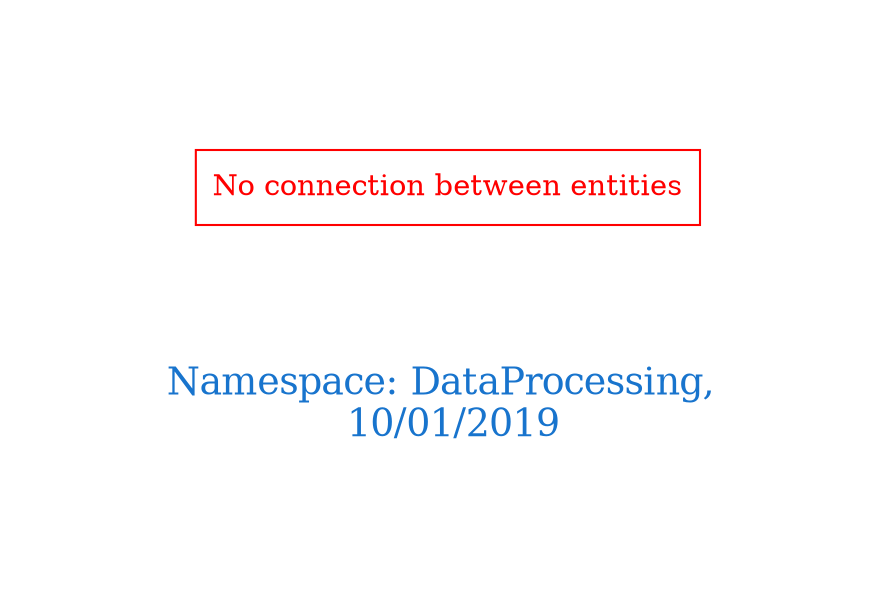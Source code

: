 digraph OGIT_ontology {
 graph [ rankdir= LR,pad=1 
fontsize = 18,
fontcolor= dodgerblue3,label = "\n\n\nNamespace: DataProcessing, \n 10/01/2019"];
node[shape=polygon];
edge [  color="gray81"];

"No connection between entities" [fontcolor = "red",color="red", shape="polygon"]
}
